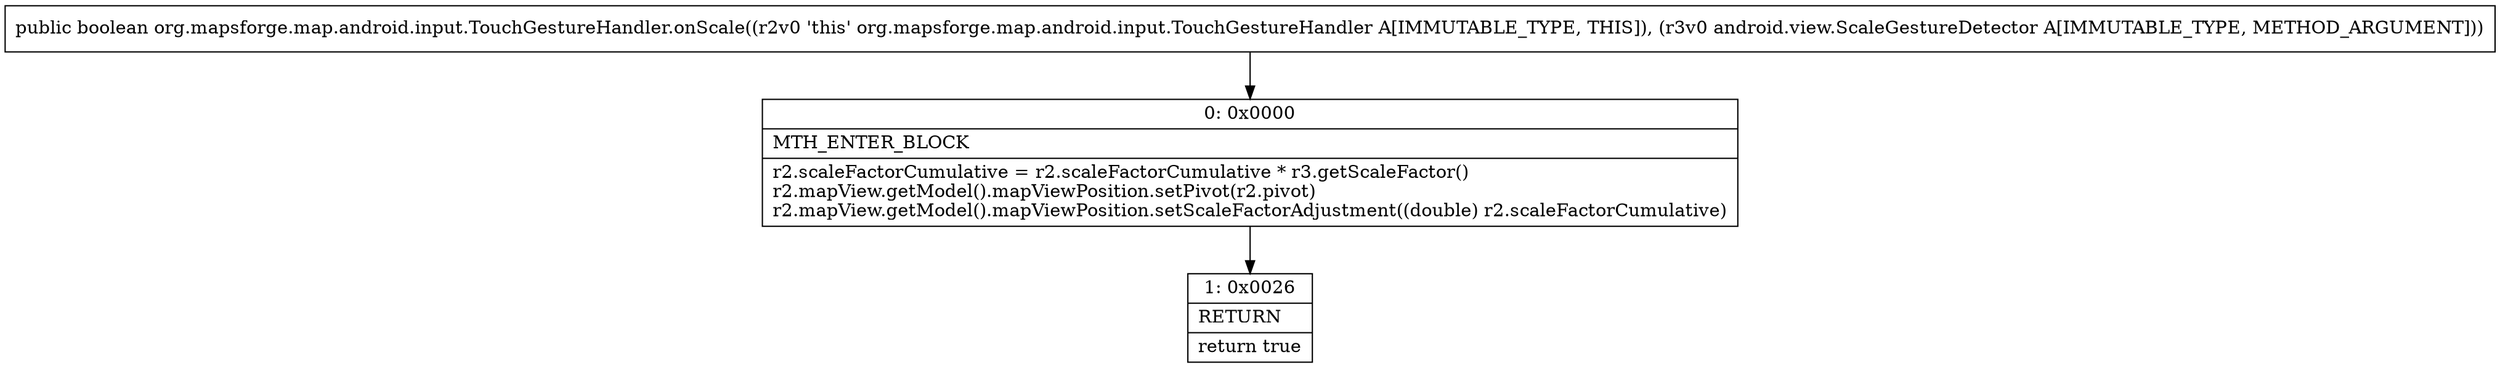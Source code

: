 digraph "CFG fororg.mapsforge.map.android.input.TouchGestureHandler.onScale(Landroid\/view\/ScaleGestureDetector;)Z" {
Node_0 [shape=record,label="{0\:\ 0x0000|MTH_ENTER_BLOCK\l|r2.scaleFactorCumulative = r2.scaleFactorCumulative * r3.getScaleFactor()\lr2.mapView.getModel().mapViewPosition.setPivot(r2.pivot)\lr2.mapView.getModel().mapViewPosition.setScaleFactorAdjustment((double) r2.scaleFactorCumulative)\l}"];
Node_1 [shape=record,label="{1\:\ 0x0026|RETURN\l|return true\l}"];
MethodNode[shape=record,label="{public boolean org.mapsforge.map.android.input.TouchGestureHandler.onScale((r2v0 'this' org.mapsforge.map.android.input.TouchGestureHandler A[IMMUTABLE_TYPE, THIS]), (r3v0 android.view.ScaleGestureDetector A[IMMUTABLE_TYPE, METHOD_ARGUMENT])) }"];
MethodNode -> Node_0;
Node_0 -> Node_1;
}

